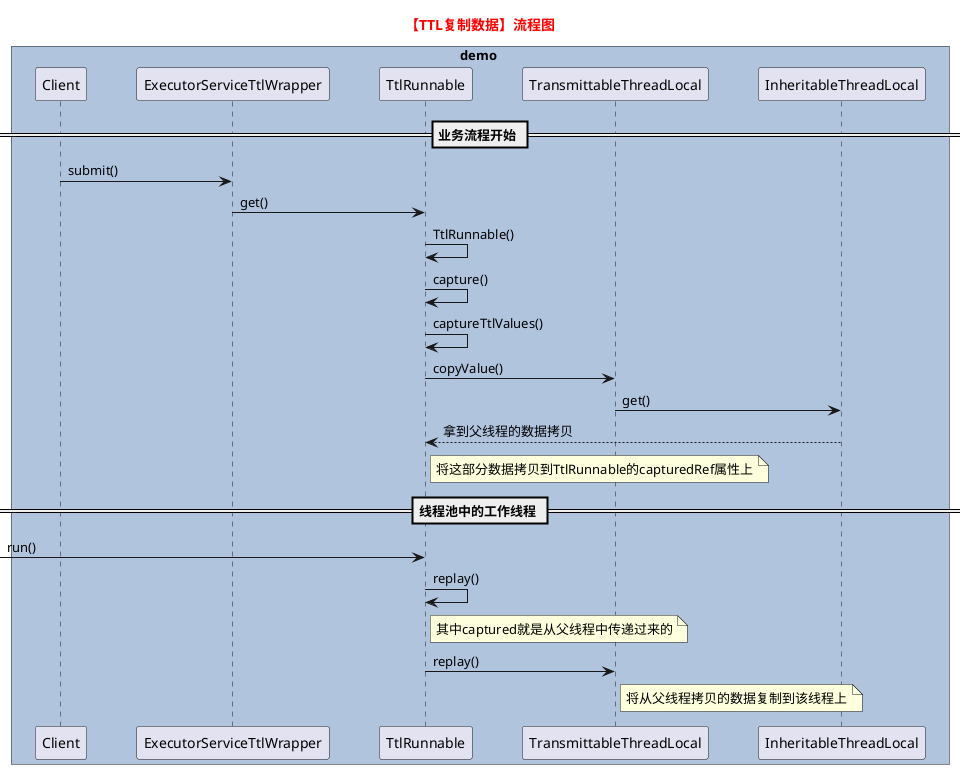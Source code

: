 @startuml
title <color:red>【TTL复制数据】流程图</color>
skinparam ParticipantPadding 20
skinparam BoxPadding 10

box demo #B0C4DE
participant Client
participant ExecutorServiceTtlWrapper
participant TtlRunnable
participant TransmittableThreadLocal
participant InheritableThreadLocal
end box

== 业务流程开始 ==
Client -> ExecutorServiceTtlWrapper:submit()
ExecutorServiceTtlWrapper -> TtlRunnable:get()
TtlRunnable -> TtlRunnable:TtlRunnable()
TtlRunnable -> TtlRunnable:capture()
TtlRunnable -> TtlRunnable:captureTtlValues()
TtlRunnable -> TransmittableThreadLocal:copyValue()
TransmittableThreadLocal -> InheritableThreadLocal:get()

InheritableThreadLocal --> TtlRunnable:拿到父线程的数据拷贝
note right of TtlRunnable
将这部分数据拷贝到TtlRunnable的capturedRef属性上
end note

== 线程池中的工作线程 ==

 -> TtlRunnable:run()

 TtlRunnable -> TtlRunnable:replay()
 note right of TtlRunnable
其中captured就是从父线程中传递过来的
 end note

TtlRunnable -> TransmittableThreadLocal:replay()
note right of TransmittableThreadLocal
将从父线程拷贝的数据复制到该线程上
end note

@enduml